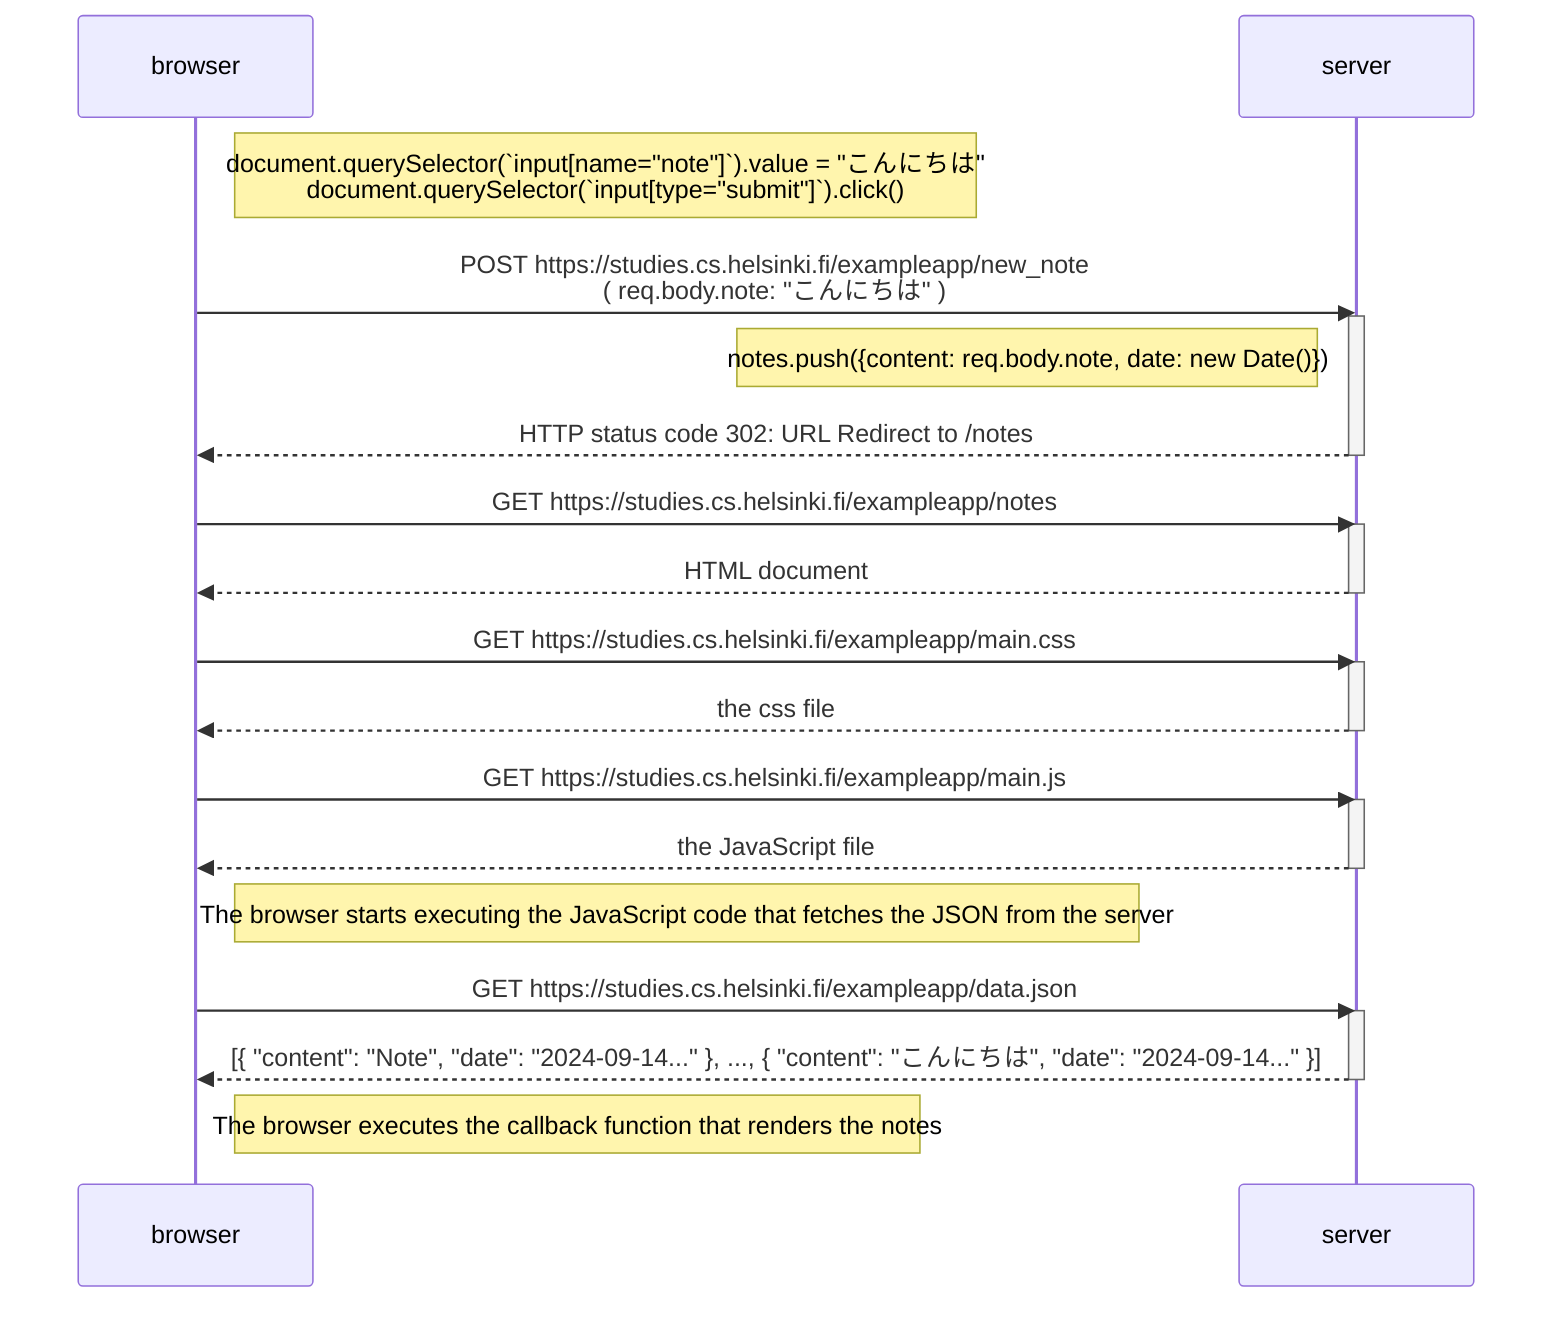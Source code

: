 sequenceDiagram
    participant browser
    participant server

    Note right of browser: document.querySelector(`input[name="note"]`).value = "こんにちは"<br/>document.querySelector(`input[type="submit"]`).click()

    browser->>server: POST https://studies.cs.helsinki.fi/exampleapp/new_note<br/>( req.body.note: "こんにちは" )
    activate server
    Note left of server: notes.push({content: req.body.note, date: new Date()})
    server-->>browser: HTTP status code 302: URL Redirect to /notes
    deactivate server

    browser->>server: GET https://studies.cs.helsinki.fi/exampleapp/notes
    activate server
    server-->>browser: HTML document
    deactivate server

    browser->>server: GET https://studies.cs.helsinki.fi/exampleapp/main.css
    activate server
    server-->>browser: the css file
    deactivate server

    browser->>server: GET https://studies.cs.helsinki.fi/exampleapp/main.js
    activate server
    server-->>browser: the JavaScript file
    deactivate server

    Note right of browser: The browser starts executing the JavaScript code that fetches the JSON from the server

    browser->>server: GET https://studies.cs.helsinki.fi/exampleapp/data.json
    activate server
    server-->>browser: [{ "content": "Note", "date": "2024-09-14..." }, ..., { "content": "こんにちは", "date": "2024-09-14..." }]
    deactivate server

    Note right of browser: The browser executes the callback function that renders the notes